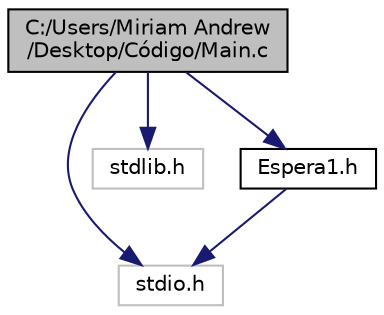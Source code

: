 digraph "C:/Users/Miriam Andrew/Desktop/Código/Main.c"
{
 // LATEX_PDF_SIZE
  edge [fontname="Helvetica",fontsize="10",labelfontname="Helvetica",labelfontsize="10"];
  node [fontname="Helvetica",fontsize="10",shape=record];
  Node1 [label="C:/Users/Miriam Andrew\l/Desktop/Código/Main.c",height=0.2,width=0.4,color="black", fillcolor="grey75", style="filled", fontcolor="black",tooltip="Fichero principal."];
  Node1 -> Node2 [color="midnightblue",fontsize="10",style="solid",fontname="Helvetica"];
  Node2 [label="stdio.h",height=0.2,width=0.4,color="grey75", fillcolor="white", style="filled",tooltip=" "];
  Node1 -> Node3 [color="midnightblue",fontsize="10",style="solid",fontname="Helvetica"];
  Node3 [label="stdlib.h",height=0.2,width=0.4,color="grey75", fillcolor="white", style="filled",tooltip=" "];
  Node1 -> Node4 [color="midnightblue",fontsize="10",style="solid",fontname="Helvetica"];
  Node4 [label="Espera1.h",height=0.2,width=0.4,color="black", fillcolor="white", style="filled",URL="$_espera1_8h.html",tooltip="Cabecera del fichero Linea.c."];
  Node4 -> Node2 [color="midnightblue",fontsize="10",style="solid",fontname="Helvetica"];
}
